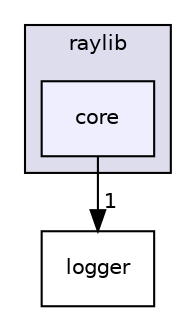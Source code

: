digraph "src/raylib/core" {
  compound=true
  node [ fontsize="10", fontname="Helvetica"];
  edge [ labelfontsize="10", labelfontname="Helvetica"];
  subgraph clusterdir_d4cc5f0b3cfddd1b0952a9e00053f649 {
    graph [ bgcolor="#ddddee", pencolor="black", label="raylib" fontname="Helvetica", fontsize="10", URL="dir_d4cc5f0b3cfddd1b0952a9e00053f649.html"]
  dir_8eb5564b7954c35d70c55c3a33ff6f37 [shape=box, label="core", style="filled", fillcolor="#eeeeff", pencolor="black", URL="dir_8eb5564b7954c35d70c55c3a33ff6f37.html"];
  }
  dir_ffde1fbcaa8d6b0d34e29c3bddf7a801 [shape=box label="logger" URL="dir_ffde1fbcaa8d6b0d34e29c3bddf7a801.html"];
  dir_8eb5564b7954c35d70c55c3a33ff6f37->dir_ffde1fbcaa8d6b0d34e29c3bddf7a801 [headlabel="1", labeldistance=1.5 headhref="dir_000012_000023.html"];
}

